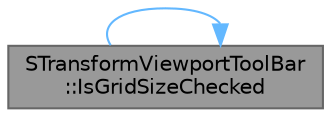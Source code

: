 digraph "STransformViewportToolBar::IsGridSizeChecked"
{
 // INTERACTIVE_SVG=YES
 // LATEX_PDF_SIZE
  bgcolor="transparent";
  edge [fontname=Helvetica,fontsize=10,labelfontname=Helvetica,labelfontsize=10];
  node [fontname=Helvetica,fontsize=10,shape=box,height=0.2,width=0.4];
  rankdir="LR";
  Node1 [id="Node000001",label="STransformViewportToolBar\l::IsGridSizeChecked",height=0.2,width=0.4,color="gray40", fillcolor="grey60", style="filled", fontcolor="black",tooltip="Grid snap is checked callbacks for the menu values."];
  Node1 -> Node1 [id="edge1_Node000001_Node000001",color="steelblue1",style="solid",tooltip=" "];
}
